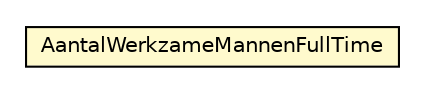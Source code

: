 #!/usr/local/bin/dot
#
# Class diagram 
# Generated by UMLGraph version R5_6-24-gf6e263 (http://www.umlgraph.org/)
#

digraph G {
	edge [fontname="Helvetica",fontsize=10,labelfontname="Helvetica",labelfontsize=10];
	node [fontname="Helvetica",fontsize=10,shape=plaintext];
	nodesep=0.25;
	ranksep=0.5;
	// nl.egem.stuf.sector.bg._0204.NNPFund.AantalWerkzameMannenFullTime
	c111679 [label=<<table title="nl.egem.stuf.sector.bg._0204.NNPFund.AantalWerkzameMannenFullTime" border="0" cellborder="1" cellspacing="0" cellpadding="2" port="p" bgcolor="lemonChiffon" href="./NNPFund.AantalWerkzameMannenFullTime.html">
		<tr><td><table border="0" cellspacing="0" cellpadding="1">
<tr><td align="center" balign="center"> AantalWerkzameMannenFullTime </td></tr>
		</table></td></tr>
		</table>>, URL="./NNPFund.AantalWerkzameMannenFullTime.html", fontname="Helvetica", fontcolor="black", fontsize=10.0];
}

